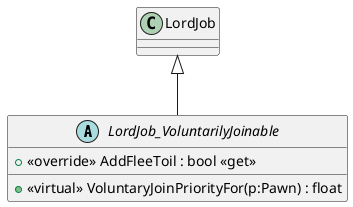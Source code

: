 @startuml
abstract class LordJob_VoluntarilyJoinable {
    + <<override>> AddFleeToil : bool <<get>>
    + <<virtual>> VoluntaryJoinPriorityFor(p:Pawn) : float
}
LordJob <|-- LordJob_VoluntarilyJoinable
@enduml
